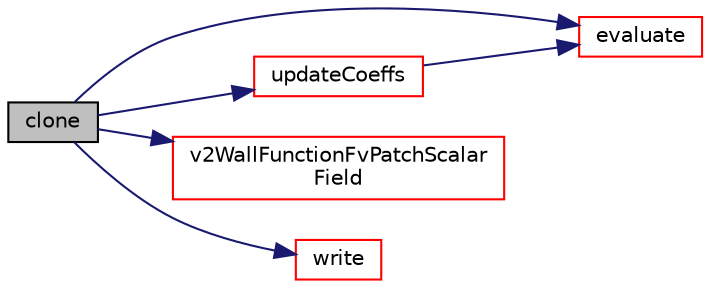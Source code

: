 digraph "clone"
{
  bgcolor="transparent";
  edge [fontname="Helvetica",fontsize="10",labelfontname="Helvetica",labelfontsize="10"];
  node [fontname="Helvetica",fontsize="10",shape=record];
  rankdir="LR";
  Node492 [label="clone",height=0.2,width=0.4,color="black", fillcolor="grey75", style="filled", fontcolor="black"];
  Node492 -> Node493 [color="midnightblue",fontsize="10",style="solid",fontname="Helvetica"];
  Node493 [label="evaluate",height=0.2,width=0.4,color="red",URL="$a32185.html#a96dc99388e664182349d72cdca254c20",tooltip="Evaluate the patchField. "];
  Node492 -> Node495 [color="midnightblue",fontsize="10",style="solid",fontname="Helvetica"];
  Node495 [label="updateCoeffs",height=0.2,width=0.4,color="red",URL="$a32185.html#a7e24eafac629d3733181cd942d4c902f",tooltip="Update the coefficients associated with the patch field. "];
  Node495 -> Node493 [color="midnightblue",fontsize="10",style="solid",fontname="Helvetica"];
  Node492 -> Node576 [color="midnightblue",fontsize="10",style="solid",fontname="Helvetica"];
  Node576 [label="v2WallFunctionFvPatchScalar\lField",height=0.2,width=0.4,color="red",URL="$a32185.html#add1bcb7e51c32c6aa8b056d84fb63159",tooltip="Construct from patch and internal field. "];
  Node492 -> Node580 [color="midnightblue",fontsize="10",style="solid",fontname="Helvetica"];
  Node580 [label="write",height=0.2,width=0.4,color="red",URL="$a32185.html#a293fdfec8bdfbd5c3913ab4c9f3454ff",tooltip="Write. "];
}
